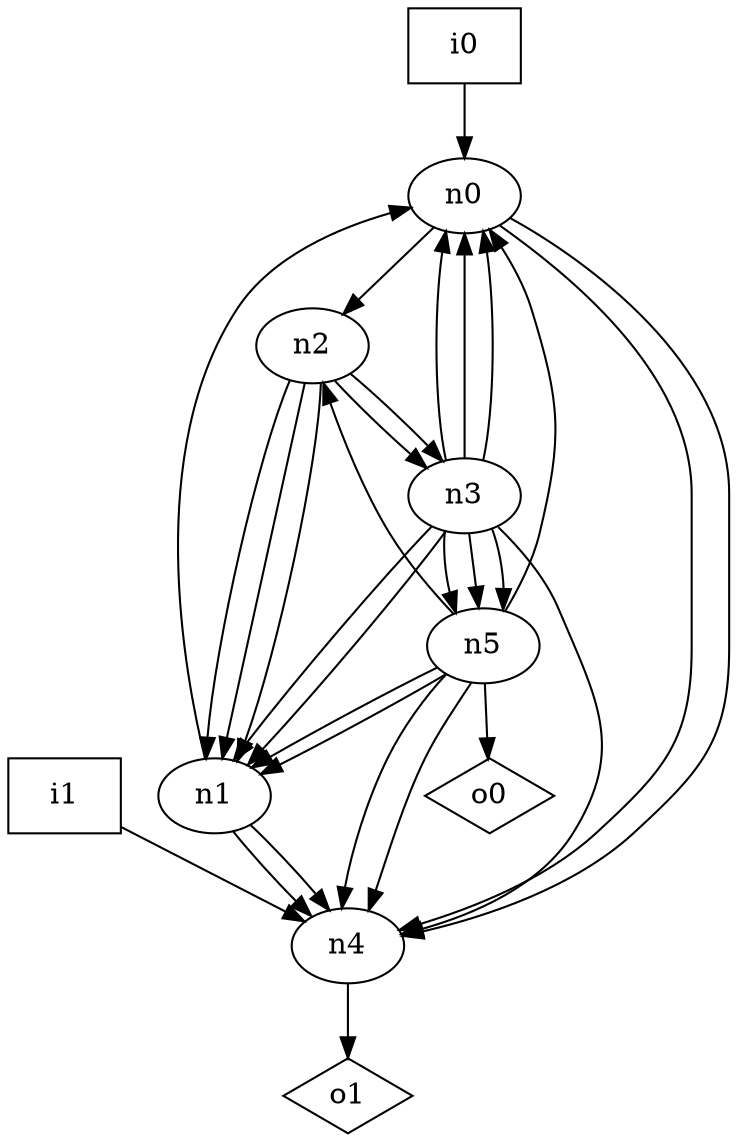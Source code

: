 digraph G {
n0 [label="n0"];
n1 [label="n1"];
n2 [label="n2"];
n3 [label="n3"];
n4 [label="n4"];
n5 [label="n5"];
n6 [label="i0",shape="box"];
n7 [label="i1",shape="box"];
n8 [label="o0",shape="diamond"];
n9 [label="o1",shape="diamond"];
n0 -> n2
n0 -> n4
n0 -> n4
n1 -> n0
n1 -> n4
n1 -> n4
n2 -> n1
n2 -> n1
n2 -> n1
n2 -> n3
n2 -> n3
n3 -> n0
n3 -> n0
n3 -> n0
n3 -> n1
n3 -> n1
n3 -> n4
n3 -> n5
n3 -> n5
n3 -> n5
n4 -> n9
n5 -> n0
n5 -> n1
n5 -> n1
n5 -> n2
n5 -> n4
n5 -> n4
n5 -> n8
n6 -> n0
n7 -> n4
}